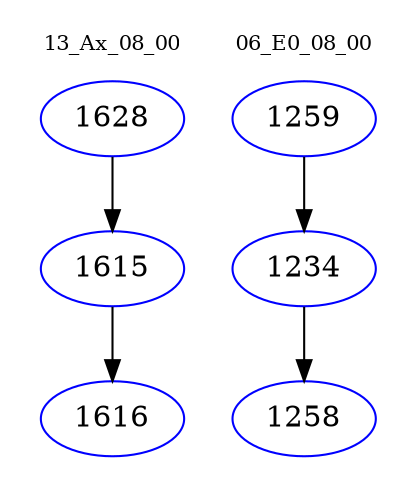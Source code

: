 digraph{
subgraph cluster_0 {
color = white
label = "13_Ax_08_00";
fontsize=10;
T0_1628 [label="1628", color="blue"]
T0_1628 -> T0_1615 [color="black"]
T0_1615 [label="1615", color="blue"]
T0_1615 -> T0_1616 [color="black"]
T0_1616 [label="1616", color="blue"]
}
subgraph cluster_1 {
color = white
label = "06_E0_08_00";
fontsize=10;
T1_1259 [label="1259", color="blue"]
T1_1259 -> T1_1234 [color="black"]
T1_1234 [label="1234", color="blue"]
T1_1234 -> T1_1258 [color="black"]
T1_1258 [label="1258", color="blue"]
}
}

